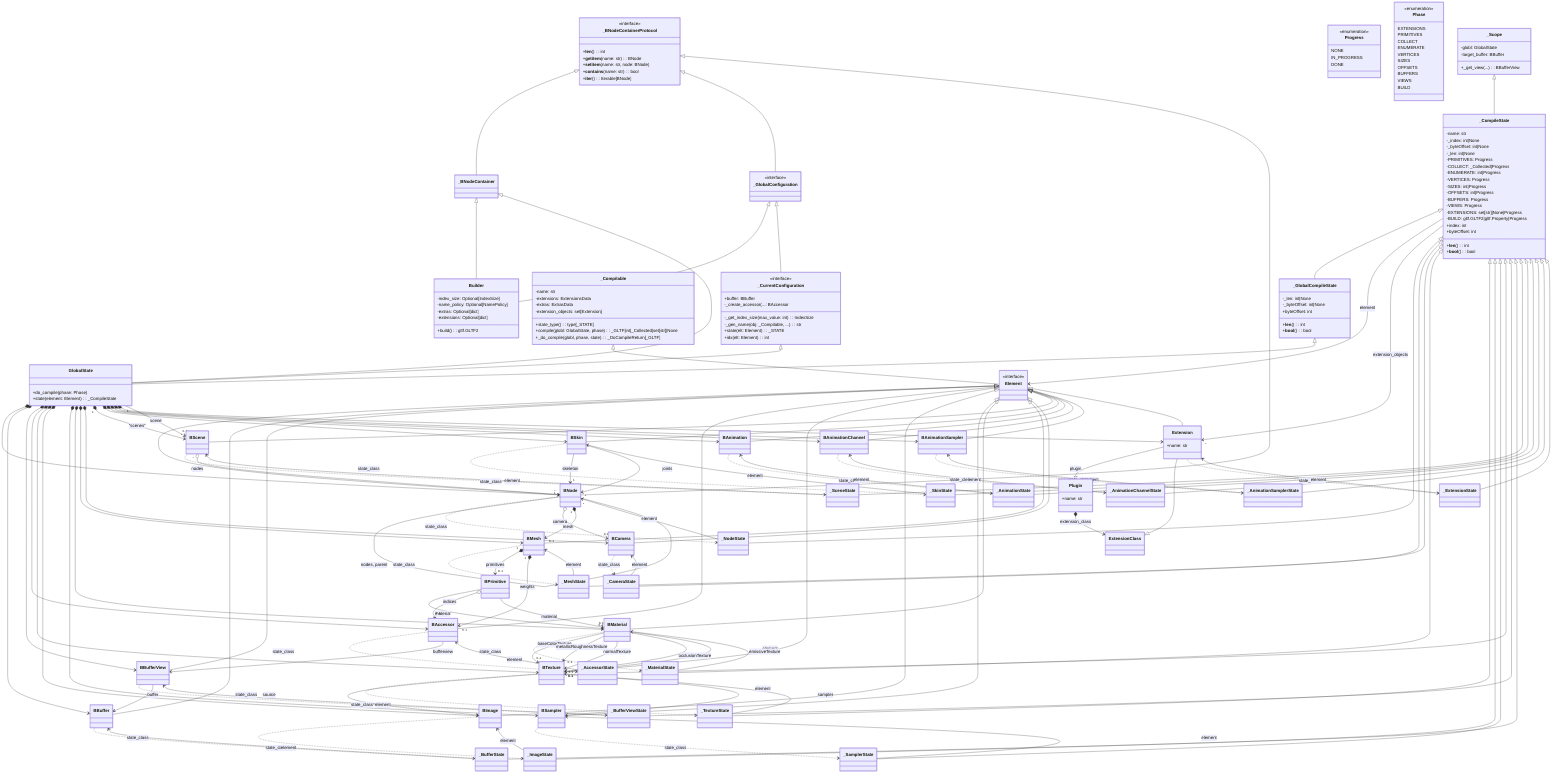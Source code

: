 classDiagram
    class _CompileState {
        -name: str
        -_index: int|None
        -_byteOffset: int|None
        -_len: int|None
        -PRIMITIVES: Progress
        -COLLECT: _Collected|Progress
        -ENUMERATE: int|Progress
        -VERTICES: Progress
        -SIZES: int|Progress
        -OFFSETS: int|Progress
        -BUFFERS: Progress
        -VIEWS: Progress
        -EXTENSIONS: set[str]|None|Progress
        -BUILD: gltf.GLTF2|gltf.Property|Progress
        +index: int
        +byteOffset: int
        +__len__(): int
        +__bool__(): bool
    }

    class _GlobalCompileState {
        -_len: int|None
        -_byteOffset: int|None
        +byteOffset: int
        +__len__(): int
        +__bool__(): bool
    }

    class _Compilable {
        -name: str
        -extensions: ExtensionsData
        -extras: ExtrasData
        -extension_objects: set[Extension]
        +state_type(): type[_STATE]
        +compile(globl: GlobalState, phase): _GLTF|int|_Collected|set[str]|None
        +_do_compile(globl, phase, state): _DoCompileReturn[_GLTF]
    }

    class GlobalState {
        +do_compile(phase: Phase)
        +state(element: Element): _CompileState
    }

    class Builder {
        -index_size: Optional[IndexSize]
        -name_policy: Optional[NamePolicy]
        -extras: Optional[dict]
        -extensions: Optional[dict]
        +build(): gltf.GLTF2
    }

    class _Scope {
        -globl: GlobalState
        -target_buffer: BBuffer
        +_get_view(...): BBufferView
    }

    class Progress {
        <<enumeration>>
        NONE
        IN_PROGRESS
        DONE
    }

    class Phase {
        <<enumeration>>
        EXTENSIONS
        PRIMITIVES
        COLLECT
        ENUMERATE
        VERTICES
        SIZES
        OFFSETS
        BUFFERS
        VIEWS
        BUILD
    }

    class _BNodeContainerProtocol {
        <<interface>>
        +__len__(): int
        +__getitem__(name: str): BNode
        +__setitem__(name: str, node: BNode)
        +__contains__(name: str): bool
        +__iter__(): Iterable[BNode]
    }

    class _GlobalConfiguration {
        <<interface>>
    }

    class _CurrentConfiguration {
        <<interface>>
        +buffer: BBuffer
        -_get_index_size(max_value: int): IndexSize
        -_gen_name(obj: _Compilable, ...): str
        -_create_accessor(...: BAccessor
        +state(elt: Element): _STATE
        +idx(elt: Element): int
    }

    class Element {
        <<interface>>
    }

    class Plugin {
        +name: str
    }
    class Extension {
        +name: str
    }
    Extension --> Plugin : plugin
    Plugin *--> ExtensionClass : extension_class
    Extension --|> ExtensionClass

    _BNodeContainer <|-- Builder
    _GlobalConfiguration <|-- Builder
    _BNodeContainerProtocol <|-- _BNodeContainer
    _BNodeContainerProtocol <|-- _GlobalConfiguration
    _GlobalCompileState <|-- GlobalState
    _BNodeContainer <|-- GlobalState
    _CurrentConfiguration <|-- GlobalState
    _CompileState <|-- _GlobalCompileState
    _Scope <|-- _CompileState
    _GlobalConfiguration <|-- _CurrentConfiguration
    _Compilable <|-- Element
    Element <|-- BNode
    Element <|-- BBuffer
    Element <|-- BBufferView
    Element <|-- BAccessor
    Element <|-- BTexture
    Element <|-- BImage
    Element <|-- BSampler
    Element <|-- BMaterial
    Element <|-- BMesh
    Element <|-- BCamera
    Element <|-- BScene
    Element <|-- BSkin
    Element <|-- BAnimation
    Element <|-- BAnimationChannel
    Element <|-- BAnimationSampler
    Element <|-- Extension

    BNode ..> _NodeState : state_class
    BBuffer ..> _BufferState : state_class
    BBufferView ..> _BufferViewState : state_class
    BAccessor ..> _AccessorState : state_class
    BTexture ..> _TextureState : state_class
    BImage ..> _ImageState : state_class
    BSampler ..> _SamplerState : state_class
    BMaterial ..> _MaterialState : state_class
    BMesh ..> _MeshState : state_class
    BCamera ..> _CameraState : state_class
    BScene ..> _SceneState : state_class
    BSkin ..> _SkinState : state_class
    BAnimation ..> _AnimationState : state_class
    BAnimationChannel ..> _AnimationChannelState : state_class
    BAnimationSampler ..> _AnimationSamplerState : state_class
    Extension ..> _ExtensionState : state_class

    _NodeState --|> _CompileState
    _BufferState --|> _CompileState
    _BufferViewState --|> _CompileState
    _AccessorState --|> _CompileState
    _TextureState --|> _CompileState
    _ImageState --|> _CompileState
    _SamplerState --|> _CompileState
    _MaterialState --|> _CompileState
    _MeshState --|> _CompileState
    _CameraState --|> _CompileState
    _SceneState --|> _CompileState
    _SkinState --|> _CompileState
    _AnimationState --|> _CompileState
    _AnimationChannelState --|> _CompileState
    _AnimationSamplerState --|> _CompileState
    _ExtensionState --|> _CompileState

    _NodeState --> BNode : element
    _BufferState --> BBuffer : element
    _BufferViewState --> BBufferView : element
    _AccessorState --> BAccessor : element
    _TextureState --> BTexture : element
    _ImageState --> BImage : element
    _SamplerState --> BSampler : element
    _MaterialState --> BMaterial : element
    _MeshState --> BMesh : element
    _CameraState --> BCamera : element
    _SceneState --> BScene : element
    _SkinState --> BSkin : element
    _AnimationState --> BAnimation : element
    _AnimationChannelState --> BAnimationChannel : element
    _AnimationSamplerState --> BAnimationSampler : element
    _ExtensionState --> Extension : element

    BSkin --> "1" BNode : skeleton
    BSkin --> "*" BNode : joints

    BTexture --> BImage : source
    BTexture --> BSampler : sampler

    BMaterial --> "0..1" BTexture : baseColorTexture
    BMaterial --> "0..1" BTexture : metallicRoughnessTexture
    BMaterial --> "0..1" BTexture : normalTexture
    BMaterial --> "0..1" BTexture : occlusionTexture
    BMaterial --> "0..1" BTexture : emissiveTexture

    GlobalState *--> BNode
    GlobalState *--> BBuffer
    GlobalState *--> BBufferView
    GlobalState *--> BAccessor
    GlobalState *--> BTexture
    GlobalState *--> BImage
    GlobalState *--> BSampler
    GlobalState *--> BMaterial
    GlobalState *--> BMesh
    GlobalState *--> BCamera
    GlobalState "1" *--> "*" BScene : "scenes"
    GlobalState *--> BSkin
    GlobalState *--> BAnimation
    GlobalState *--> BAnimationChannel
    GlobalState *--> BAnimationSampler
    GlobalState *--> Extension
    GlobalState "1" --> "0..1" BScene : scene

    _CompileState --> Element : element
    _CompileState --> "*" Extension: extension_objects

    _BNodeContainerProtocol <|-- BNode
    BNode "1" -- "*" BNode : nodes, parent
    BScene "*" o--> "*" BNode : nodes

    BNode o--> "0..1" BCamera : camera

    BNode "1" *--> "0..1" BMesh : mesh
    BMesh "1" *--> "0..1" BPrimitive : primitives
    BMesh "1" *--> "0..1" BAccessor : weights
    BPrimitive --> "0..1" BMaterial : material
    BPrimitive o--> "0..1" BAccessor : indices
    BAccessor --> BBufferView : bufferview
    BBufferView --> BBuffer : buffer

    BPrimitive --> "0..1" BMaterial : material

    %% _CompileState <|-- _Compilable
    %% _Scope <|-- GlobalState
    %% GlobalState <|-- _GlobalCompileState